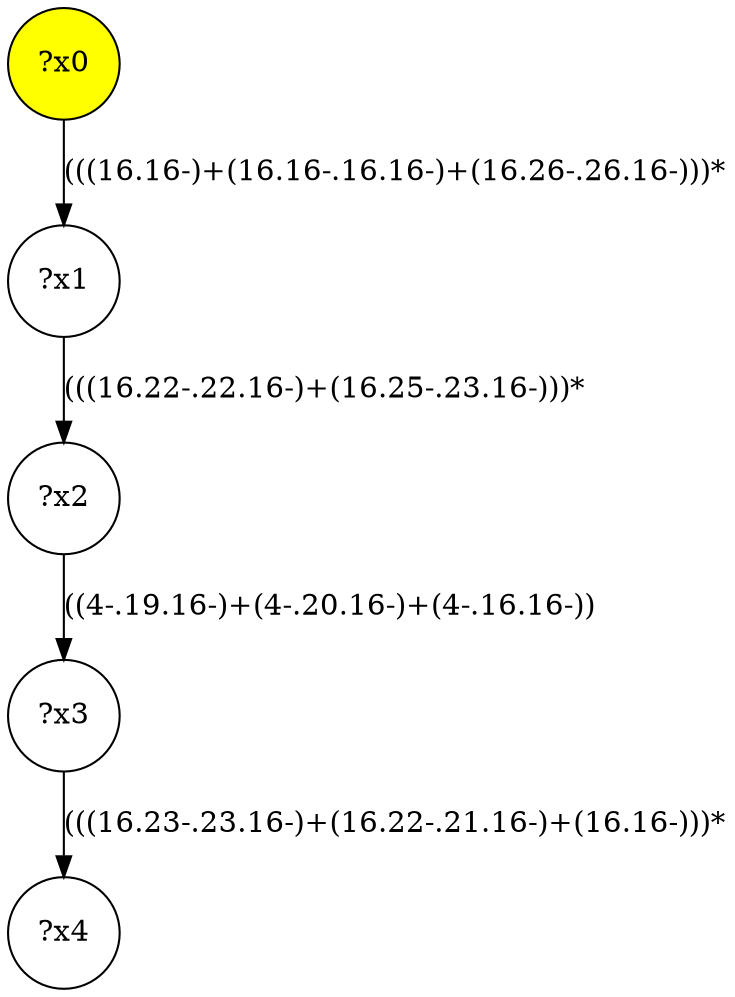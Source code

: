 digraph g {
	x0 [fillcolor="yellow", style="filled," shape=circle, label="?x0"];
	x1 [shape=circle, label="?x1"];
	x0 -> x1 [label="(((16.16-)+(16.16-.16.16-)+(16.26-.26.16-)))*"];
	x2 [shape=circle, label="?x2"];
	x1 -> x2 [label="(((16.22-.22.16-)+(16.25-.23.16-)))*"];
	x3 [shape=circle, label="?x3"];
	x2 -> x3 [label="((4-.19.16-)+(4-.20.16-)+(4-.16.16-))"];
	x4 [shape=circle, label="?x4"];
	x3 -> x4 [label="(((16.23-.23.16-)+(16.22-.21.16-)+(16.16-)))*"];
}
